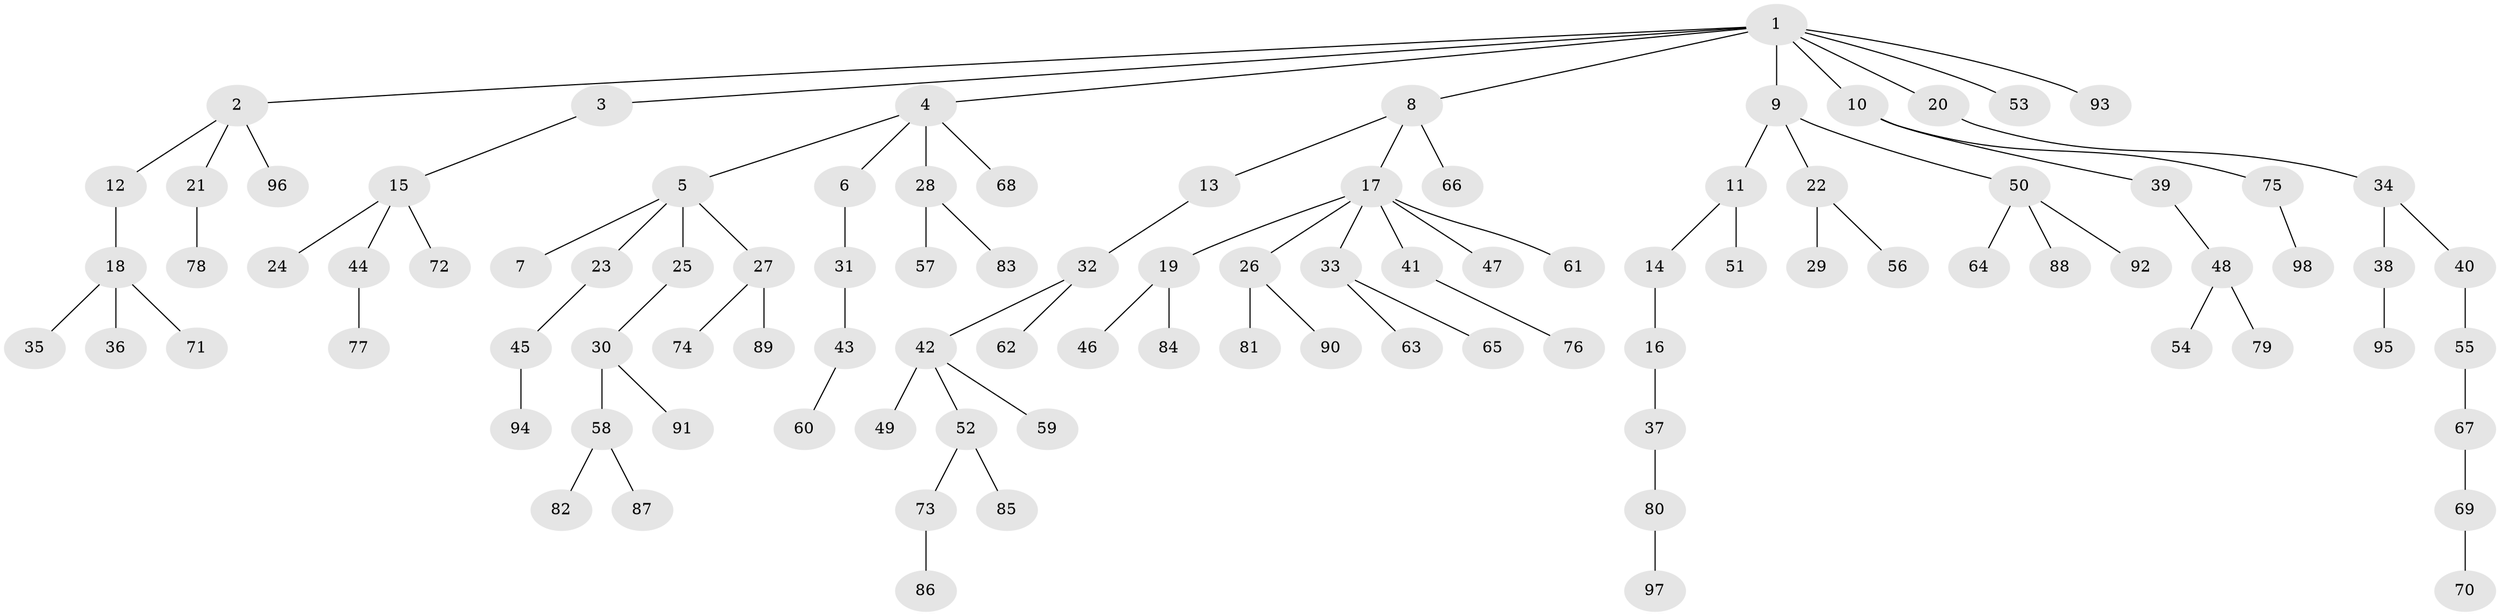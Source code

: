// coarse degree distribution, {8: 0.029411764705882353, 3: 0.11764705882352941, 2: 0.25, 6: 0.029411764705882353, 1: 0.5294117647058824, 4: 0.04411764705882353}
// Generated by graph-tools (version 1.1) at 2025/24/03/03/25 07:24:07]
// undirected, 98 vertices, 97 edges
graph export_dot {
graph [start="1"]
  node [color=gray90,style=filled];
  1;
  2;
  3;
  4;
  5;
  6;
  7;
  8;
  9;
  10;
  11;
  12;
  13;
  14;
  15;
  16;
  17;
  18;
  19;
  20;
  21;
  22;
  23;
  24;
  25;
  26;
  27;
  28;
  29;
  30;
  31;
  32;
  33;
  34;
  35;
  36;
  37;
  38;
  39;
  40;
  41;
  42;
  43;
  44;
  45;
  46;
  47;
  48;
  49;
  50;
  51;
  52;
  53;
  54;
  55;
  56;
  57;
  58;
  59;
  60;
  61;
  62;
  63;
  64;
  65;
  66;
  67;
  68;
  69;
  70;
  71;
  72;
  73;
  74;
  75;
  76;
  77;
  78;
  79;
  80;
  81;
  82;
  83;
  84;
  85;
  86;
  87;
  88;
  89;
  90;
  91;
  92;
  93;
  94;
  95;
  96;
  97;
  98;
  1 -- 2;
  1 -- 3;
  1 -- 4;
  1 -- 8;
  1 -- 9;
  1 -- 10;
  1 -- 20;
  1 -- 53;
  1 -- 93;
  2 -- 12;
  2 -- 21;
  2 -- 96;
  3 -- 15;
  4 -- 5;
  4 -- 6;
  4 -- 28;
  4 -- 68;
  5 -- 7;
  5 -- 23;
  5 -- 25;
  5 -- 27;
  6 -- 31;
  8 -- 13;
  8 -- 17;
  8 -- 66;
  9 -- 11;
  9 -- 22;
  9 -- 50;
  10 -- 39;
  10 -- 75;
  11 -- 14;
  11 -- 51;
  12 -- 18;
  13 -- 32;
  14 -- 16;
  15 -- 24;
  15 -- 44;
  15 -- 72;
  16 -- 37;
  17 -- 19;
  17 -- 26;
  17 -- 33;
  17 -- 41;
  17 -- 47;
  17 -- 61;
  18 -- 35;
  18 -- 36;
  18 -- 71;
  19 -- 46;
  19 -- 84;
  20 -- 34;
  21 -- 78;
  22 -- 29;
  22 -- 56;
  23 -- 45;
  25 -- 30;
  26 -- 81;
  26 -- 90;
  27 -- 74;
  27 -- 89;
  28 -- 57;
  28 -- 83;
  30 -- 58;
  30 -- 91;
  31 -- 43;
  32 -- 42;
  32 -- 62;
  33 -- 63;
  33 -- 65;
  34 -- 38;
  34 -- 40;
  37 -- 80;
  38 -- 95;
  39 -- 48;
  40 -- 55;
  41 -- 76;
  42 -- 49;
  42 -- 52;
  42 -- 59;
  43 -- 60;
  44 -- 77;
  45 -- 94;
  48 -- 54;
  48 -- 79;
  50 -- 64;
  50 -- 88;
  50 -- 92;
  52 -- 73;
  52 -- 85;
  55 -- 67;
  58 -- 82;
  58 -- 87;
  67 -- 69;
  69 -- 70;
  73 -- 86;
  75 -- 98;
  80 -- 97;
}
